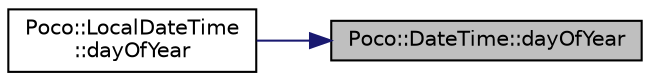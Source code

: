 digraph "Poco::DateTime::dayOfYear"
{
 // LATEX_PDF_SIZE
  edge [fontname="Helvetica",fontsize="10",labelfontname="Helvetica",labelfontsize="10"];
  node [fontname="Helvetica",fontsize="10",shape=record];
  rankdir="RL";
  Node1 [label="Poco::DateTime::dayOfYear",height=0.2,width=0.4,color="black", fillcolor="grey75", style="filled", fontcolor="black",tooltip=" "];
  Node1 -> Node2 [dir="back",color="midnightblue",fontsize="10",style="solid"];
  Node2 [label="Poco::LocalDateTime\l::dayOfYear",height=0.2,width=0.4,color="black", fillcolor="white", style="filled",URL="$classPoco_1_1LocalDateTime.html#a96da83bde69564ca4732fb525bc1edf0",tooltip=" "];
}
